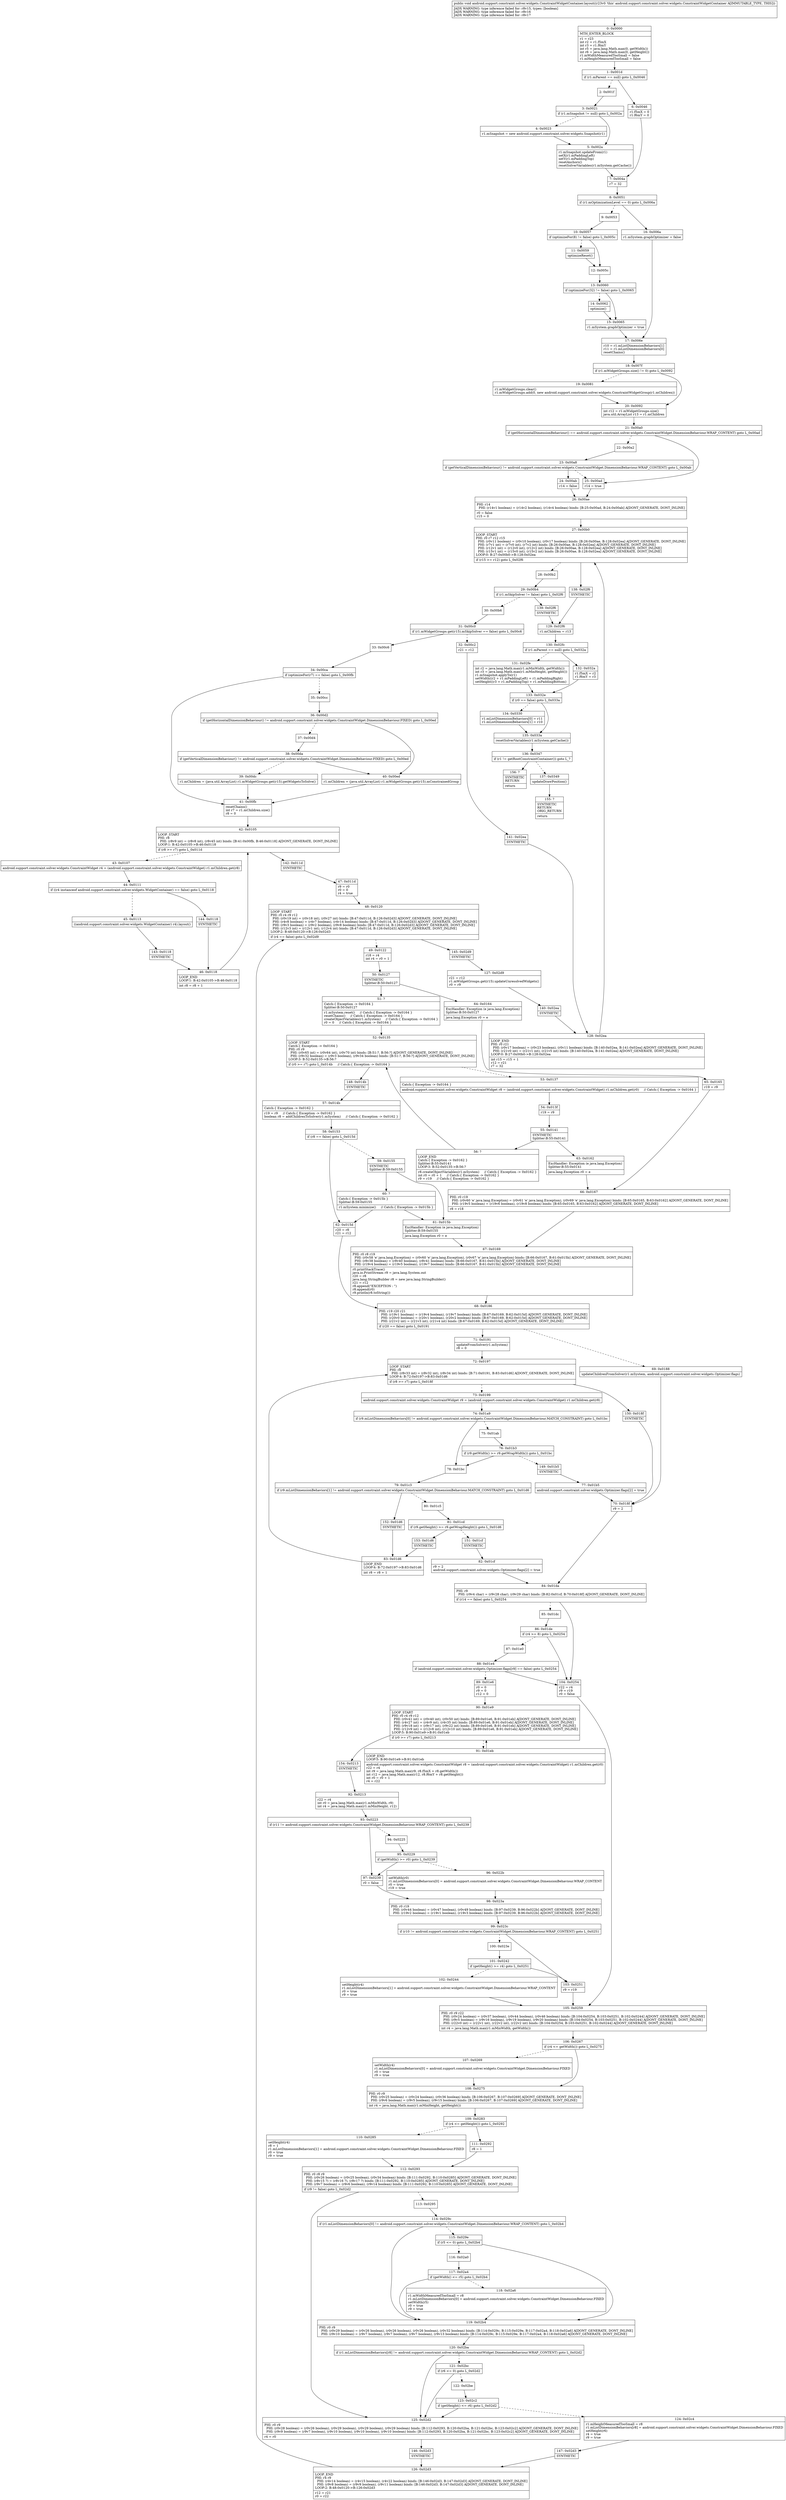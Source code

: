 digraph "CFG forandroid.support.constraint.solver.widgets.ConstraintWidgetContainer.layout()V" {
Node_0 [shape=record,label="{0\:\ 0x0000|MTH_ENTER_BLOCK\l|r1 = r23\lint r2 = r1.f5mX\lint r3 = r1.f6mY\lint r5 = java.lang.Math.max(0, getWidth())\lint r6 = java.lang.Math.max(0, getHeight())\lr1.mWidthMeasuredTooSmall = false\lr1.mHeightMeasuredTooSmall = false\l}"];
Node_1 [shape=record,label="{1\:\ 0x001d|if (r1.mParent == null) goto L_0x0046\l}"];
Node_2 [shape=record,label="{2\:\ 0x001f}"];
Node_3 [shape=record,label="{3\:\ 0x0021|if (r1.mSnapshot != null) goto L_0x002a\l}"];
Node_4 [shape=record,label="{4\:\ 0x0023|r1.mSnapshot = new android.support.constraint.solver.widgets.Snapshot(r1)\l}"];
Node_5 [shape=record,label="{5\:\ 0x002a|r1.mSnapshot.updateFrom(r1)\lsetX(r1.mPaddingLeft)\lsetY(r1.mPaddingTop)\lresetAnchors()\lresetSolverVariables(r1.mSystem.getCache())\l}"];
Node_6 [shape=record,label="{6\:\ 0x0046|r1.f5mX = 0\lr1.f6mY = 0\l}"];
Node_7 [shape=record,label="{7\:\ 0x004a|r7 = 32\l}"];
Node_8 [shape=record,label="{8\:\ 0x0051|if (r1.mOptimizationLevel == 0) goto L_0x006a\l}"];
Node_9 [shape=record,label="{9\:\ 0x0053}"];
Node_10 [shape=record,label="{10\:\ 0x0057|if (optimizeFor(8) != false) goto L_0x005c\l}"];
Node_11 [shape=record,label="{11\:\ 0x0059|optimizeReset()\l}"];
Node_12 [shape=record,label="{12\:\ 0x005c}"];
Node_13 [shape=record,label="{13\:\ 0x0060|if (optimizeFor(32) != false) goto L_0x0065\l}"];
Node_14 [shape=record,label="{14\:\ 0x0062|optimize()\l}"];
Node_15 [shape=record,label="{15\:\ 0x0065|r1.mSystem.graphOptimizer = true\l}"];
Node_16 [shape=record,label="{16\:\ 0x006a|r1.mSystem.graphOptimizer = false\l}"];
Node_17 [shape=record,label="{17\:\ 0x006e|r10 = r1.mListDimensionBehaviors[1]\lr11 = r1.mListDimensionBehaviors[0]\lresetChains()\l}"];
Node_18 [shape=record,label="{18\:\ 0x007f|if (r1.mWidgetGroups.size() != 0) goto L_0x0092\l}"];
Node_19 [shape=record,label="{19\:\ 0x0081|r1.mWidgetGroups.clear()\lr1.mWidgetGroups.add(0, new android.support.constraint.solver.widgets.ConstraintWidgetGroup(r1.mChildren))\l}"];
Node_20 [shape=record,label="{20\:\ 0x0092|int r12 = r1.mWidgetGroups.size()\ljava.util.ArrayList r13 = r1.mChildren\l}"];
Node_21 [shape=record,label="{21\:\ 0x00a0|if (getHorizontalDimensionBehaviour() == android.support.constraint.solver.widgets.ConstraintWidget.DimensionBehaviour.WRAP_CONTENT) goto L_0x00ad\l}"];
Node_22 [shape=record,label="{22\:\ 0x00a2}"];
Node_23 [shape=record,label="{23\:\ 0x00a8|if (getVerticalDimensionBehaviour() != android.support.constraint.solver.widgets.ConstraintWidget.DimensionBehaviour.WRAP_CONTENT) goto L_0x00ab\l}"];
Node_24 [shape=record,label="{24\:\ 0x00ab|r14 = false\l}"];
Node_25 [shape=record,label="{25\:\ 0x00ad|r14 = true\l}"];
Node_26 [shape=record,label="{26\:\ 0x00ae|PHI: r14 \l  PHI: (r14v1 boolean) = (r14v2 boolean), (r14v4 boolean) binds: [B:25:0x00ad, B:24:0x00ab] A[DONT_GENERATE, DONT_INLINE]\l|r0 = false\lr15 = 0\l}"];
Node_27 [shape=record,label="{27\:\ 0x00b0|LOOP_START\lPHI: r0 r7 r12 r15 \l  PHI: (r0v11 boolean) = (r0v10 boolean), (r0v17 boolean) binds: [B:26:0x00ae, B:128:0x02ea] A[DONT_GENERATE, DONT_INLINE]\l  PHI: (r7v1 int) = (r7v0 int), (r7v2 int) binds: [B:26:0x00ae, B:128:0x02ea] A[DONT_GENERATE, DONT_INLINE]\l  PHI: (r12v1 int) = (r12v0 int), (r12v2 int) binds: [B:26:0x00ae, B:128:0x02ea] A[DONT_GENERATE, DONT_INLINE]\l  PHI: (r15v1 int) = (r15v0 int), (r15v2 int) binds: [B:26:0x00ae, B:128:0x02ea] A[DONT_GENERATE, DONT_INLINE]\lLOOP:0: B:27:0x00b0\-\>B:128:0x02ea\l|if (r15 \>= r12) goto L_0x02f6\l}"];
Node_28 [shape=record,label="{28\:\ 0x00b2}"];
Node_29 [shape=record,label="{29\:\ 0x00b4|if (r1.mSkipSolver != false) goto L_0x02f6\l}"];
Node_30 [shape=record,label="{30\:\ 0x00b6}"];
Node_31 [shape=record,label="{31\:\ 0x00c0|if (r1.mWidgetGroups.get(r15).mSkipSolver == false) goto L_0x00c6\l}"];
Node_32 [shape=record,label="{32\:\ 0x00c2|r21 = r12\l}"];
Node_33 [shape=record,label="{33\:\ 0x00c6}"];
Node_34 [shape=record,label="{34\:\ 0x00ca|if (optimizeFor(r7) == false) goto L_0x00fb\l}"];
Node_35 [shape=record,label="{35\:\ 0x00cc}"];
Node_36 [shape=record,label="{36\:\ 0x00d2|if (getHorizontalDimensionBehaviour() != android.support.constraint.solver.widgets.ConstraintWidget.DimensionBehaviour.FIXED) goto L_0x00ed\l}"];
Node_37 [shape=record,label="{37\:\ 0x00d4}"];
Node_38 [shape=record,label="{38\:\ 0x00da|if (getVerticalDimensionBehaviour() != android.support.constraint.solver.widgets.ConstraintWidget.DimensionBehaviour.FIXED) goto L_0x00ed\l}"];
Node_39 [shape=record,label="{39\:\ 0x00dc|r1.mChildren = (java.util.ArrayList) r1.mWidgetGroups.get(r15).getWidgetsToSolve()\l}"];
Node_40 [shape=record,label="{40\:\ 0x00ed|r1.mChildren = (java.util.ArrayList) r1.mWidgetGroups.get(r15).mConstrainedGroup\l}"];
Node_41 [shape=record,label="{41\:\ 0x00fb|resetChains()\lint r7 = r1.mChildren.size()\lr8 = 0\l}"];
Node_42 [shape=record,label="{42\:\ 0x0105|LOOP_START\lPHI: r8 \l  PHI: (r8v9 int) = (r8v8 int), (r8v45 int) binds: [B:41:0x00fb, B:46:0x0118] A[DONT_GENERATE, DONT_INLINE]\lLOOP:1: B:42:0x0105\-\>B:46:0x0118\l|if (r8 \>= r7) goto L_0x011d\l}"];
Node_43 [shape=record,label="{43\:\ 0x0107|android.support.constraint.solver.widgets.ConstraintWidget r4 = (android.support.constraint.solver.widgets.ConstraintWidget) r1.mChildren.get(r8)\l}"];
Node_44 [shape=record,label="{44\:\ 0x0111|if ((r4 instanceof android.support.constraint.solver.widgets.WidgetContainer) == false) goto L_0x0118\l}"];
Node_45 [shape=record,label="{45\:\ 0x0113|((android.support.constraint.solver.widgets.WidgetContainer) r4).layout()\l}"];
Node_46 [shape=record,label="{46\:\ 0x0118|LOOP_END\lLOOP:1: B:42:0x0105\-\>B:46:0x0118\l|int r8 = r8 + 1\l}"];
Node_47 [shape=record,label="{47\:\ 0x011d|r9 = r0\lr0 = 0\lr4 = true\l}"];
Node_48 [shape=record,label="{48\:\ 0x0120|LOOP_START\lPHI: r0 r4 r9 r12 \l  PHI: (r0v19 int) = (r0v18 int), (r0v27 int) binds: [B:47:0x011d, B:126:0x02d3] A[DONT_GENERATE, DONT_INLINE]\l  PHI: (r4v8 boolean) = (r4v7 boolean), (r4v14 boolean) binds: [B:47:0x011d, B:126:0x02d3] A[DONT_GENERATE, DONT_INLINE]\l  PHI: (r9v3 boolean) = (r9v2 boolean), (r9v8 boolean) binds: [B:47:0x011d, B:126:0x02d3] A[DONT_GENERATE, DONT_INLINE]\l  PHI: (r12v3 int) = (r12v1 int), (r12v4 int) binds: [B:47:0x011d, B:126:0x02d3] A[DONT_GENERATE, DONT_INLINE]\lLOOP:2: B:48:0x0120\-\>B:126:0x02d3\l|if (r4 == false) goto L_0x02d9\l}"];
Node_49 [shape=record,label="{49\:\ 0x0122|r18 = r4\lint r4 = r0 + 1\l}"];
Node_50 [shape=record,label="{50\:\ 0x0127|SYNTHETIC\lSplitter:B:50:0x0127\l}"];
Node_51 [shape=record,label="{51\:\ ?|Catch:\{ Exception \-\> 0x0164 \}\lSplitter:B:50:0x0127\l|r1.mSystem.reset()     \/\/ Catch:\{ Exception \-\> 0x0164 \}\lresetChains()     \/\/ Catch:\{ Exception \-\> 0x0164 \}\lcreateObjectVariables(r1.mSystem)     \/\/ Catch:\{ Exception \-\> 0x0164 \}\lr0 = 0     \/\/ Catch:\{ Exception \-\> 0x0164 \}\l}"];
Node_52 [shape=record,label="{52\:\ 0x0135|LOOP_START\lCatch:\{ Exception \-\> 0x0164 \}\lPHI: r0 r9 \l  PHI: (r0v65 int) = (r0v64 int), (r0v70 int) binds: [B:51:?, B:56:?] A[DONT_GENERATE, DONT_INLINE]\l  PHI: (r9v32 boolean) = (r9v3 boolean), (r9v34 boolean) binds: [B:51:?, B:56:?] A[DONT_GENERATE, DONT_INLINE]\lLOOP:3: B:52:0x0135\-\>B:56:?\l|if (r0 \>= r7) goto L_0x014b     \/\/ Catch:\{ Exception \-\> 0x0164 \}\l}"];
Node_53 [shape=record,label="{53\:\ 0x0137|Catch:\{ Exception \-\> 0x0164 \}\l|android.support.constraint.solver.widgets.ConstraintWidget r8 = (android.support.constraint.solver.widgets.ConstraintWidget) r1.mChildren.get(r0)     \/\/ Catch:\{ Exception \-\> 0x0164 \}\l}"];
Node_54 [shape=record,label="{54\:\ 0x013f|r19 = r9\l}"];
Node_55 [shape=record,label="{55\:\ 0x0141|SYNTHETIC\lSplitter:B:55:0x0141\l}"];
Node_56 [shape=record,label="{56\:\ ?|LOOP_END\lCatch:\{ Exception \-\> 0x0162 \}\lSplitter:B:55:0x0141\lLOOP:3: B:52:0x0135\-\>B:56:?\l|r8.createObjectVariables(r1.mSystem)     \/\/ Catch:\{ Exception \-\> 0x0162 \}\lint r0 = r0 + 1     \/\/ Catch:\{ Exception \-\> 0x0162 \}\lr9 = r19     \/\/ Catch:\{ Exception \-\> 0x0162 \}\l}"];
Node_57 [shape=record,label="{57\:\ 0x014b|Catch:\{ Exception \-\> 0x0162 \}\l|r19 = r9     \/\/ Catch:\{ Exception \-\> 0x0162 \}\lboolean r8 = addChildrenToSolver(r1.mSystem)     \/\/ Catch:\{ Exception \-\> 0x0162 \}\l}"];
Node_58 [shape=record,label="{58\:\ 0x0153|if (r8 == false) goto L_0x015d\l}"];
Node_59 [shape=record,label="{59\:\ 0x0155|SYNTHETIC\lSplitter:B:59:0x0155\l}"];
Node_60 [shape=record,label="{60\:\ ?|Catch:\{ Exception \-\> 0x015b \}\lSplitter:B:59:0x0155\l|r1.mSystem.minimize()     \/\/ Catch:\{ Exception \-\> 0x015b \}\l}"];
Node_61 [shape=record,label="{61\:\ 0x015b|ExcHandler: Exception (e java.lang.Exception)\lSplitter:B:59:0x0155\l|java.lang.Exception r0 = e\l}"];
Node_62 [shape=record,label="{62\:\ 0x015d|r20 = r8\lr21 = r12\l}"];
Node_63 [shape=record,label="{63\:\ 0x0162|ExcHandler: Exception (e java.lang.Exception)\lSplitter:B:55:0x0141\l|java.lang.Exception r0 = e\l}"];
Node_64 [shape=record,label="{64\:\ 0x0164|ExcHandler: Exception (e java.lang.Exception)\lSplitter:B:50:0x0127\l|java.lang.Exception r0 = e\l}"];
Node_65 [shape=record,label="{65\:\ 0x0165|r19 = r9\l}"];
Node_66 [shape=record,label="{66\:\ 0x0167|PHI: r0 r19 \l  PHI: (r0v60 'e' java.lang.Exception) = (r0v61 'e' java.lang.Exception), (r0v69 'e' java.lang.Exception) binds: [B:65:0x0165, B:63:0x0162] A[DONT_GENERATE, DONT_INLINE]\l  PHI: (r19v5 boolean) = (r19v6 boolean), (r19v8 boolean) binds: [B:65:0x0165, B:63:0x0162] A[DONT_GENERATE, DONT_INLINE]\l|r8 = r18\l}"];
Node_67 [shape=record,label="{67\:\ 0x0169|PHI: r0 r8 r19 \l  PHI: (r0v58 'e' java.lang.Exception) = (r0v60 'e' java.lang.Exception), (r0v67 'e' java.lang.Exception) binds: [B:66:0x0167, B:61:0x015b] A[DONT_GENERATE, DONT_INLINE]\l  PHI: (r8v38 boolean) = (r8v40 boolean), (r8v41 boolean) binds: [B:66:0x0167, B:61:0x015b] A[DONT_GENERATE, DONT_INLINE]\l  PHI: (r19v4 boolean) = (r19v5 boolean), (r19v7 boolean) binds: [B:66:0x0167, B:61:0x015b] A[DONT_GENERATE, DONT_INLINE]\l|r0.printStackTrace()\ljava.io.PrintStream r9 = java.lang.System.out\lr20 = r8\ljava.lang.StringBuilder r8 = new java.lang.StringBuilder()\lr21 = r12\lr8.append(\"EXCEPTION : \")\lr8.append(r0)\lr9.println(r8.toString())\l}"];
Node_68 [shape=record,label="{68\:\ 0x0186|PHI: r19 r20 r21 \l  PHI: (r19v1 boolean) = (r19v4 boolean), (r19v7 boolean) binds: [B:67:0x0169, B:62:0x015d] A[DONT_GENERATE, DONT_INLINE]\l  PHI: (r20v0 boolean) = (r20v1 boolean), (r20v2 boolean) binds: [B:67:0x0169, B:62:0x015d] A[DONT_GENERATE, DONT_INLINE]\l  PHI: (r21v2 int) = (r21v3 int), (r21v4 int) binds: [B:67:0x0169, B:62:0x015d] A[DONT_GENERATE, DONT_INLINE]\l|if (r20 == false) goto L_0x0191\l}"];
Node_69 [shape=record,label="{69\:\ 0x0188|updateChildrenFromSolver(r1.mSystem, android.support.constraint.solver.widgets.Optimizer.flags)\l}"];
Node_70 [shape=record,label="{70\:\ 0x018f|r9 = 2\l}"];
Node_71 [shape=record,label="{71\:\ 0x0191|updateFromSolver(r1.mSystem)\lr8 = 0\l}"];
Node_72 [shape=record,label="{72\:\ 0x0197|LOOP_START\lPHI: r8 \l  PHI: (r8v33 int) = (r8v32 int), (r8v34 int) binds: [B:71:0x0191, B:83:0x01d6] A[DONT_GENERATE, DONT_INLINE]\lLOOP:4: B:72:0x0197\-\>B:83:0x01d6\l|if (r8 \>= r7) goto L_0x018f\l}"];
Node_73 [shape=record,label="{73\:\ 0x0199|android.support.constraint.solver.widgets.ConstraintWidget r9 = (android.support.constraint.solver.widgets.ConstraintWidget) r1.mChildren.get(r8)\l}"];
Node_74 [shape=record,label="{74\:\ 0x01a9|if (r9.mListDimensionBehaviors[0] != android.support.constraint.solver.widgets.ConstraintWidget.DimensionBehaviour.MATCH_CONSTRAINT) goto L_0x01bc\l}"];
Node_75 [shape=record,label="{75\:\ 0x01ab}"];
Node_76 [shape=record,label="{76\:\ 0x01b3|if (r9.getWidth() \>= r9.getWrapWidth()) goto L_0x01bc\l}"];
Node_77 [shape=record,label="{77\:\ 0x01b5|android.support.constraint.solver.widgets.Optimizer.flags[2] = true\l}"];
Node_78 [shape=record,label="{78\:\ 0x01bc}"];
Node_79 [shape=record,label="{79\:\ 0x01c3|if (r9.mListDimensionBehaviors[1] != android.support.constraint.solver.widgets.ConstraintWidget.DimensionBehaviour.MATCH_CONSTRAINT) goto L_0x01d6\l}"];
Node_80 [shape=record,label="{80\:\ 0x01c5}"];
Node_81 [shape=record,label="{81\:\ 0x01cd|if (r9.getHeight() \>= r9.getWrapHeight()) goto L_0x01d6\l}"];
Node_82 [shape=record,label="{82\:\ 0x01cf|r9 = 2\landroid.support.constraint.solver.widgets.Optimizer.flags[2] = true\l}"];
Node_83 [shape=record,label="{83\:\ 0x01d6|LOOP_END\lLOOP:4: B:72:0x0197\-\>B:83:0x01d6\l|int r8 = r8 + 1\l}"];
Node_84 [shape=record,label="{84\:\ 0x01da|PHI: r9 \l  PHI: (r9v4 char) = (r9v28 char), (r9v29 char) binds: [B:82:0x01cf, B:70:0x018f] A[DONT_GENERATE, DONT_INLINE]\l|if (r14 == false) goto L_0x0254\l}"];
Node_85 [shape=record,label="{85\:\ 0x01dc}"];
Node_86 [shape=record,label="{86\:\ 0x01de|if (r4 \>= 8) goto L_0x0254\l}"];
Node_87 [shape=record,label="{87\:\ 0x01e0}"];
Node_88 [shape=record,label="{88\:\ 0x01e4|if (android.support.constraint.solver.widgets.Optimizer.flags[r9] == false) goto L_0x0254\l}"];
Node_89 [shape=record,label="{89\:\ 0x01e6|r0 = 0\lr9 = 0\lr12 = 0\l}"];
Node_90 [shape=record,label="{90\:\ 0x01e9|LOOP_START\lPHI: r0 r4 r9 r12 \l  PHI: (r0v41 int) = (r0v40 int), (r0v50 int) binds: [B:89:0x01e6, B:91:0x01eb] A[DONT_GENERATE, DONT_INLINE]\l  PHI: (r4v27 int) = (r4v9 int), (r4v35 int) binds: [B:89:0x01e6, B:91:0x01eb] A[DONT_GENERATE, DONT_INLINE]\l  PHI: (r9v18 int) = (r9v17 int), (r9v22 int) binds: [B:89:0x01e6, B:91:0x01eb] A[DONT_GENERATE, DONT_INLINE]\l  PHI: (r12v9 int) = (r12v8 int), (r12v10 int) binds: [B:89:0x01e6, B:91:0x01eb] A[DONT_GENERATE, DONT_INLINE]\lLOOP:5: B:90:0x01e9\-\>B:91:0x01eb\l|if (r0 \>= r7) goto L_0x0213\l}"];
Node_91 [shape=record,label="{91\:\ 0x01eb|LOOP_END\lLOOP:5: B:90:0x01e9\-\>B:91:0x01eb\l|android.support.constraint.solver.widgets.ConstraintWidget r8 = (android.support.constraint.solver.widgets.ConstraintWidget) r1.mChildren.get(r0)\lr22 = r4\lint r9 = java.lang.Math.max(r9, r8.f5mX + r8.getWidth())\lint r12 = java.lang.Math.max(r12, r8.f6mY + r8.getHeight())\lint r0 = r0 + 1\lr4 = r22\l}"];
Node_92 [shape=record,label="{92\:\ 0x0213|r22 = r4\lint r0 = java.lang.Math.max(r1.mMinWidth, r9)\lint r4 = java.lang.Math.max(r1.mMinHeight, r12)\l}"];
Node_93 [shape=record,label="{93\:\ 0x0223|if (r11 != android.support.constraint.solver.widgets.ConstraintWidget.DimensionBehaviour.WRAP_CONTENT) goto L_0x0239\l}"];
Node_94 [shape=record,label="{94\:\ 0x0225}"];
Node_95 [shape=record,label="{95\:\ 0x0229|if (getWidth() \>= r0) goto L_0x0239\l}"];
Node_96 [shape=record,label="{96\:\ 0x022b|setWidth(r0)\lr1.mListDimensionBehaviors[0] = android.support.constraint.solver.widgets.ConstraintWidget.DimensionBehaviour.WRAP_CONTENT\lr0 = true\lr19 = true\l}"];
Node_97 [shape=record,label="{97\:\ 0x0239|r0 = false\l}"];
Node_98 [shape=record,label="{98\:\ 0x023a|PHI: r0 r19 \l  PHI: (r0v44 boolean) = (r0v47 boolean), (r0v49 boolean) binds: [B:97:0x0239, B:96:0x022b] A[DONT_GENERATE, DONT_INLINE]\l  PHI: (r19v2 boolean) = (r19v1 boolean), (r19v3 boolean) binds: [B:97:0x0239, B:96:0x022b] A[DONT_GENERATE, DONT_INLINE]\l}"];
Node_99 [shape=record,label="{99\:\ 0x023c|if (r10 != android.support.constraint.solver.widgets.ConstraintWidget.DimensionBehaviour.WRAP_CONTENT) goto L_0x0251\l}"];
Node_100 [shape=record,label="{100\:\ 0x023e}"];
Node_101 [shape=record,label="{101\:\ 0x0242|if (getHeight() \>= r4) goto L_0x0251\l}"];
Node_102 [shape=record,label="{102\:\ 0x0244|setHeight(r4)\lr1.mListDimensionBehaviors[1] = android.support.constraint.solver.widgets.ConstraintWidget.DimensionBehaviour.WRAP_CONTENT\lr0 = true\lr9 = true\l}"];
Node_103 [shape=record,label="{103\:\ 0x0251|r9 = r19\l}"];
Node_104 [shape=record,label="{104\:\ 0x0254|r22 = r4\lr9 = r19\lr0 = false\l}"];
Node_105 [shape=record,label="{105\:\ 0x0259|PHI: r0 r9 r22 \l  PHI: (r0v24 boolean) = (r0v37 boolean), (r0v44 boolean), (r0v46 boolean) binds: [B:104:0x0254, B:103:0x0251, B:102:0x0244] A[DONT_GENERATE, DONT_INLINE]\l  PHI: (r9v5 boolean) = (r9v16 boolean), (r9v19 boolean), (r9v20 boolean) binds: [B:104:0x0254, B:103:0x0251, B:102:0x0244] A[DONT_GENERATE, DONT_INLINE]\l  PHI: (r22v0 int) = (r22v1 int), (r22v2 int), (r22v2 int) binds: [B:104:0x0254, B:103:0x0251, B:102:0x0244] A[DONT_GENERATE, DONT_INLINE]\l|int r4 = java.lang.Math.max(r1.mMinWidth, getWidth())\l}"];
Node_106 [shape=record,label="{106\:\ 0x0267|if (r4 \<= getWidth()) goto L_0x0275\l}"];
Node_107 [shape=record,label="{107\:\ 0x0269|setWidth(r4)\lr1.mListDimensionBehaviors[0] = android.support.constraint.solver.widgets.ConstraintWidget.DimensionBehaviour.FIXED\lr0 = true\lr9 = true\l}"];
Node_108 [shape=record,label="{108\:\ 0x0275|PHI: r0 r9 \l  PHI: (r0v25 boolean) = (r0v24 boolean), (r0v36 boolean) binds: [B:106:0x0267, B:107:0x0269] A[DONT_GENERATE, DONT_INLINE]\l  PHI: (r9v6 boolean) = (r9v5 boolean), (r9v15 boolean) binds: [B:106:0x0267, B:107:0x0269] A[DONT_GENERATE, DONT_INLINE]\l|int r4 = java.lang.Math.max(r1.mMinHeight, getHeight())\l}"];
Node_109 [shape=record,label="{109\:\ 0x0283|if (r4 \<= getHeight()) goto L_0x0292\l}"];
Node_110 [shape=record,label="{110\:\ 0x0285|setHeight(r4)\lr8 = 1\lr1.mListDimensionBehaviors[1] = android.support.constraint.solver.widgets.ConstraintWidget.DimensionBehaviour.FIXED\lr0 = true\lr9 = true\l}"];
Node_111 [shape=record,label="{111\:\ 0x0292|r8 = 1\l}"];
Node_112 [shape=record,label="{112\:\ 0x0293|PHI: r0 r8 r9 \l  PHI: (r0v26 boolean) = (r0v25 boolean), (r0v34 boolean) binds: [B:111:0x0292, B:110:0x0285] A[DONT_GENERATE, DONT_INLINE]\l  PHI: (r8v15 ?) = (r8v16 ?), (r8v17 ?) binds: [B:111:0x0292, B:110:0x0285] A[DONT_GENERATE, DONT_INLINE]\l  PHI: (r9v7 boolean) = (r9v6 boolean), (r9v14 boolean) binds: [B:111:0x0292, B:110:0x0285] A[DONT_GENERATE, DONT_INLINE]\l|if (r9 != false) goto L_0x02d2\l}"];
Node_113 [shape=record,label="{113\:\ 0x0295}"];
Node_114 [shape=record,label="{114\:\ 0x029c|if (r1.mListDimensionBehaviors[0] != android.support.constraint.solver.widgets.ConstraintWidget.DimensionBehaviour.WRAP_CONTENT) goto L_0x02b4\l}"];
Node_115 [shape=record,label="{115\:\ 0x029e|if (r5 \<= 0) goto L_0x02b4\l}"];
Node_116 [shape=record,label="{116\:\ 0x02a0}"];
Node_117 [shape=record,label="{117\:\ 0x02a4|if (getWidth() \<= r5) goto L_0x02b4\l}"];
Node_118 [shape=record,label="{118\:\ 0x02a6|r1.mWidthMeasuredTooSmall = r8\lr1.mListDimensionBehaviors[0] = android.support.constraint.solver.widgets.ConstraintWidget.DimensionBehaviour.FIXED\lsetWidth(r5)\lr0 = true\lr9 = true\l}"];
Node_119 [shape=record,label="{119\:\ 0x02b4|PHI: r0 r9 \l  PHI: (r0v29 boolean) = (r0v26 boolean), (r0v26 boolean), (r0v26 boolean), (r0v32 boolean) binds: [B:114:0x029c, B:115:0x029e, B:117:0x02a4, B:118:0x02a6] A[DONT_GENERATE, DONT_INLINE]\l  PHI: (r9v10 boolean) = (r9v7 boolean), (r9v7 boolean), (r9v7 boolean), (r9v13 boolean) binds: [B:114:0x029c, B:115:0x029e, B:117:0x02a4, B:118:0x02a6] A[DONT_GENERATE, DONT_INLINE]\l}"];
Node_120 [shape=record,label="{120\:\ 0x02ba|if (r1.mListDimensionBehaviors[r8] != android.support.constraint.solver.widgets.ConstraintWidget.DimensionBehaviour.WRAP_CONTENT) goto L_0x02d2\l}"];
Node_121 [shape=record,label="{121\:\ 0x02bc|if (r6 \<= 0) goto L_0x02d2\l}"];
Node_122 [shape=record,label="{122\:\ 0x02be}"];
Node_123 [shape=record,label="{123\:\ 0x02c2|if (getHeight() \<= r6) goto L_0x02d2\l}"];
Node_124 [shape=record,label="{124\:\ 0x02c4|r1.mHeightMeasuredTooSmall = r8\lr1.mListDimensionBehaviors[r8] = android.support.constraint.solver.widgets.ConstraintWidget.DimensionBehaviour.FIXED\lsetHeight(r6)\lr4 = true\lr9 = true\l}"];
Node_125 [shape=record,label="{125\:\ 0x02d2|PHI: r0 r9 \l  PHI: (r0v28 boolean) = (r0v26 boolean), (r0v29 boolean), (r0v29 boolean), (r0v29 boolean) binds: [B:112:0x0293, B:120:0x02ba, B:121:0x02bc, B:123:0x02c2] A[DONT_GENERATE, DONT_INLINE]\l  PHI: (r9v9 boolean) = (r9v7 boolean), (r9v10 boolean), (r9v10 boolean), (r9v10 boolean) binds: [B:112:0x0293, B:120:0x02ba, B:121:0x02bc, B:123:0x02c2] A[DONT_GENERATE, DONT_INLINE]\l|r4 = r0\l}"];
Node_126 [shape=record,label="{126\:\ 0x02d3|LOOP_END\lPHI: r4 r9 \l  PHI: (r4v14 boolean) = (r4v15 boolean), (r4v22 boolean) binds: [B:146:0x02d3, B:147:0x02d3] A[DONT_GENERATE, DONT_INLINE]\l  PHI: (r9v8 boolean) = (r9v9 boolean), (r9v11 boolean) binds: [B:146:0x02d3, B:147:0x02d3] A[DONT_GENERATE, DONT_INLINE]\lLOOP:2: B:48:0x0120\-\>B:126:0x02d3\l|r12 = r21\lr0 = r22\l}"];
Node_127 [shape=record,label="{127\:\ 0x02d9|r21 = r12\lr1.mWidgetGroups.get(r15).updateUnresolvedWidgets()\lr0 = r9\l}"];
Node_128 [shape=record,label="{128\:\ 0x02ea|LOOP_END\lPHI: r0 r21 \l  PHI: (r0v17 boolean) = (r0v23 boolean), (r0v11 boolean) binds: [B:140:0x02ea, B:141:0x02ea] A[DONT_GENERATE, DONT_INLINE]\l  PHI: (r21v0 int) = (r21v1 int), (r21v5 int) binds: [B:140:0x02ea, B:141:0x02ea] A[DONT_GENERATE, DONT_INLINE]\lLOOP:0: B:27:0x00b0\-\>B:128:0x02ea\l|int r15 = r15 + 1\lr12 = r21\lr7 = 32\l}"];
Node_129 [shape=record,label="{129\:\ 0x02f6|r1.mChildren = r13\l}"];
Node_130 [shape=record,label="{130\:\ 0x02fc|if (r1.mParent == null) goto L_0x032a\l}"];
Node_131 [shape=record,label="{131\:\ 0x02fe|int r2 = java.lang.Math.max(r1.mMinWidth, getWidth())\lint r3 = java.lang.Math.max(r1.mMinHeight, getHeight())\lr1.mSnapshot.applyTo(r1)\lsetWidth((r2 + r1.mPaddingLeft) + r1.mPaddingRight)\lsetHeight((r3 + r1.mPaddingTop) + r1.mPaddingBottom)\l}"];
Node_132 [shape=record,label="{132\:\ 0x032a|r1.f5mX = r2\lr1.f6mY = r3\l}"];
Node_133 [shape=record,label="{133\:\ 0x032e|if (r0 == false) goto L_0x033a\l}"];
Node_134 [shape=record,label="{134\:\ 0x0330|r1.mListDimensionBehaviors[0] = r11\lr1.mListDimensionBehaviors[1] = r10\l}"];
Node_135 [shape=record,label="{135\:\ 0x033a|resetSolverVariables(r1.mSystem.getCache())\l}"];
Node_136 [shape=record,label="{136\:\ 0x0347|if (r1 != getRootConstraintContainer()) goto L_?\l}"];
Node_137 [shape=record,label="{137\:\ 0x0349|updateDrawPosition()\l}"];
Node_138 [shape=record,label="{138\:\ 0x02f6|SYNTHETIC\l}"];
Node_139 [shape=record,label="{139\:\ 0x02f6|SYNTHETIC\l}"];
Node_140 [shape=record,label="{140\:\ 0x02ea|SYNTHETIC\l}"];
Node_141 [shape=record,label="{141\:\ 0x02ea|SYNTHETIC\l}"];
Node_142 [shape=record,label="{142\:\ 0x011d|SYNTHETIC\l}"];
Node_143 [shape=record,label="{143\:\ 0x0118|SYNTHETIC\l}"];
Node_144 [shape=record,label="{144\:\ 0x0118|SYNTHETIC\l}"];
Node_145 [shape=record,label="{145\:\ 0x02d9|SYNTHETIC\l}"];
Node_146 [shape=record,label="{146\:\ 0x02d3|SYNTHETIC\l}"];
Node_147 [shape=record,label="{147\:\ 0x02d3|SYNTHETIC\l}"];
Node_148 [shape=record,label="{148\:\ 0x014b|SYNTHETIC\l}"];
Node_149 [shape=record,label="{149\:\ 0x01b5|SYNTHETIC\l}"];
Node_150 [shape=record,label="{150\:\ 0x018f|SYNTHETIC\l}"];
Node_151 [shape=record,label="{151\:\ 0x01cf|SYNTHETIC\l}"];
Node_152 [shape=record,label="{152\:\ 0x01d6|SYNTHETIC\l}"];
Node_153 [shape=record,label="{153\:\ 0x01d6|SYNTHETIC\l}"];
Node_154 [shape=record,label="{154\:\ 0x0213|SYNTHETIC\l}"];
Node_155 [shape=record,label="{155\:\ ?|SYNTHETIC\lRETURN\lORIG_RETURN\l|return\l}"];
Node_156 [shape=record,label="{156\:\ ?|SYNTHETIC\lRETURN\l|return\l}"];
MethodNode[shape=record,label="{public void android.support.constraint.solver.widgets.ConstraintWidgetContainer.layout((r23v0 'this' android.support.constraint.solver.widgets.ConstraintWidgetContainer A[IMMUTABLE_TYPE, THIS]))  | JADX WARNING: type inference failed for: r8v15, types: [boolean]\lJADX WARNING: type inference failed for: r8v16\lJADX WARNING: type inference failed for: r8v17\l}"];
MethodNode -> Node_0;
Node_0 -> Node_1;
Node_1 -> Node_2[style=dashed];
Node_1 -> Node_6;
Node_2 -> Node_3;
Node_3 -> Node_4[style=dashed];
Node_3 -> Node_5;
Node_4 -> Node_5;
Node_5 -> Node_7;
Node_6 -> Node_7;
Node_7 -> Node_8;
Node_8 -> Node_9[style=dashed];
Node_8 -> Node_16;
Node_9 -> Node_10;
Node_10 -> Node_11[style=dashed];
Node_10 -> Node_12;
Node_11 -> Node_12;
Node_12 -> Node_13;
Node_13 -> Node_14[style=dashed];
Node_13 -> Node_15;
Node_14 -> Node_15;
Node_15 -> Node_17;
Node_16 -> Node_17;
Node_17 -> Node_18;
Node_18 -> Node_19[style=dashed];
Node_18 -> Node_20;
Node_19 -> Node_20;
Node_20 -> Node_21;
Node_21 -> Node_22[style=dashed];
Node_21 -> Node_25;
Node_22 -> Node_23;
Node_23 -> Node_24;
Node_23 -> Node_25[style=dashed];
Node_24 -> Node_26;
Node_25 -> Node_26;
Node_26 -> Node_27;
Node_27 -> Node_28[style=dashed];
Node_27 -> Node_138;
Node_28 -> Node_29;
Node_29 -> Node_30[style=dashed];
Node_29 -> Node_139;
Node_30 -> Node_31;
Node_31 -> Node_32[style=dashed];
Node_31 -> Node_33;
Node_32 -> Node_141;
Node_33 -> Node_34;
Node_34 -> Node_35[style=dashed];
Node_34 -> Node_41;
Node_35 -> Node_36;
Node_36 -> Node_37[style=dashed];
Node_36 -> Node_40;
Node_37 -> Node_38;
Node_38 -> Node_39[style=dashed];
Node_38 -> Node_40;
Node_39 -> Node_41;
Node_40 -> Node_41;
Node_41 -> Node_42;
Node_42 -> Node_43[style=dashed];
Node_42 -> Node_142;
Node_43 -> Node_44;
Node_44 -> Node_45[style=dashed];
Node_44 -> Node_144;
Node_45 -> Node_143;
Node_46 -> Node_42;
Node_47 -> Node_48;
Node_48 -> Node_49[style=dashed];
Node_48 -> Node_145;
Node_49 -> Node_50;
Node_50 -> Node_51;
Node_50 -> Node_64;
Node_51 -> Node_52;
Node_52 -> Node_53[style=dashed];
Node_52 -> Node_148;
Node_53 -> Node_54;
Node_54 -> Node_55;
Node_55 -> Node_56;
Node_55 -> Node_63;
Node_56 -> Node_52;
Node_57 -> Node_58;
Node_58 -> Node_59[style=dashed];
Node_58 -> Node_62;
Node_59 -> Node_60;
Node_59 -> Node_61;
Node_60 -> Node_61;
Node_60 -> Node_62;
Node_61 -> Node_67;
Node_62 -> Node_68;
Node_63 -> Node_66;
Node_64 -> Node_65;
Node_65 -> Node_66;
Node_66 -> Node_67;
Node_67 -> Node_68;
Node_68 -> Node_69[style=dashed];
Node_68 -> Node_71;
Node_69 -> Node_70;
Node_70 -> Node_84;
Node_71 -> Node_72;
Node_72 -> Node_73[style=dashed];
Node_72 -> Node_150;
Node_73 -> Node_74;
Node_74 -> Node_75[style=dashed];
Node_74 -> Node_78;
Node_75 -> Node_76;
Node_76 -> Node_78;
Node_76 -> Node_149[style=dashed];
Node_77 -> Node_70;
Node_78 -> Node_79;
Node_79 -> Node_80[style=dashed];
Node_79 -> Node_152;
Node_80 -> Node_81;
Node_81 -> Node_151[style=dashed];
Node_81 -> Node_153;
Node_82 -> Node_84;
Node_83 -> Node_72;
Node_84 -> Node_85[style=dashed];
Node_84 -> Node_104;
Node_85 -> Node_86;
Node_86 -> Node_87[style=dashed];
Node_86 -> Node_104;
Node_87 -> Node_88;
Node_88 -> Node_89[style=dashed];
Node_88 -> Node_104;
Node_89 -> Node_90;
Node_90 -> Node_91[style=dashed];
Node_90 -> Node_154;
Node_91 -> Node_90;
Node_92 -> Node_93;
Node_93 -> Node_94[style=dashed];
Node_93 -> Node_97;
Node_94 -> Node_95;
Node_95 -> Node_96[style=dashed];
Node_95 -> Node_97;
Node_96 -> Node_98;
Node_97 -> Node_98;
Node_98 -> Node_99;
Node_99 -> Node_100[style=dashed];
Node_99 -> Node_103;
Node_100 -> Node_101;
Node_101 -> Node_102[style=dashed];
Node_101 -> Node_103;
Node_102 -> Node_105;
Node_103 -> Node_105;
Node_104 -> Node_105;
Node_105 -> Node_106;
Node_106 -> Node_107[style=dashed];
Node_106 -> Node_108;
Node_107 -> Node_108;
Node_108 -> Node_109;
Node_109 -> Node_110[style=dashed];
Node_109 -> Node_111;
Node_110 -> Node_112;
Node_111 -> Node_112;
Node_112 -> Node_113[style=dashed];
Node_112 -> Node_125;
Node_113 -> Node_114;
Node_114 -> Node_115[style=dashed];
Node_114 -> Node_119;
Node_115 -> Node_116[style=dashed];
Node_115 -> Node_119;
Node_116 -> Node_117;
Node_117 -> Node_118[style=dashed];
Node_117 -> Node_119;
Node_118 -> Node_119;
Node_119 -> Node_120;
Node_120 -> Node_121[style=dashed];
Node_120 -> Node_125;
Node_121 -> Node_122[style=dashed];
Node_121 -> Node_125;
Node_122 -> Node_123;
Node_123 -> Node_124[style=dashed];
Node_123 -> Node_125;
Node_124 -> Node_147;
Node_125 -> Node_146;
Node_126 -> Node_48;
Node_127 -> Node_140;
Node_128 -> Node_27;
Node_129 -> Node_130;
Node_130 -> Node_131[style=dashed];
Node_130 -> Node_132;
Node_131 -> Node_133;
Node_132 -> Node_133;
Node_133 -> Node_134[style=dashed];
Node_133 -> Node_135;
Node_134 -> Node_135;
Node_135 -> Node_136;
Node_136 -> Node_137[style=dashed];
Node_136 -> Node_156;
Node_137 -> Node_155;
Node_138 -> Node_129;
Node_139 -> Node_129;
Node_140 -> Node_128;
Node_141 -> Node_128;
Node_142 -> Node_47;
Node_143 -> Node_46;
Node_144 -> Node_46;
Node_145 -> Node_127;
Node_146 -> Node_126;
Node_147 -> Node_126;
Node_148 -> Node_57;
Node_149 -> Node_77;
Node_150 -> Node_70;
Node_151 -> Node_82;
Node_152 -> Node_83;
Node_153 -> Node_83;
Node_154 -> Node_92;
}

